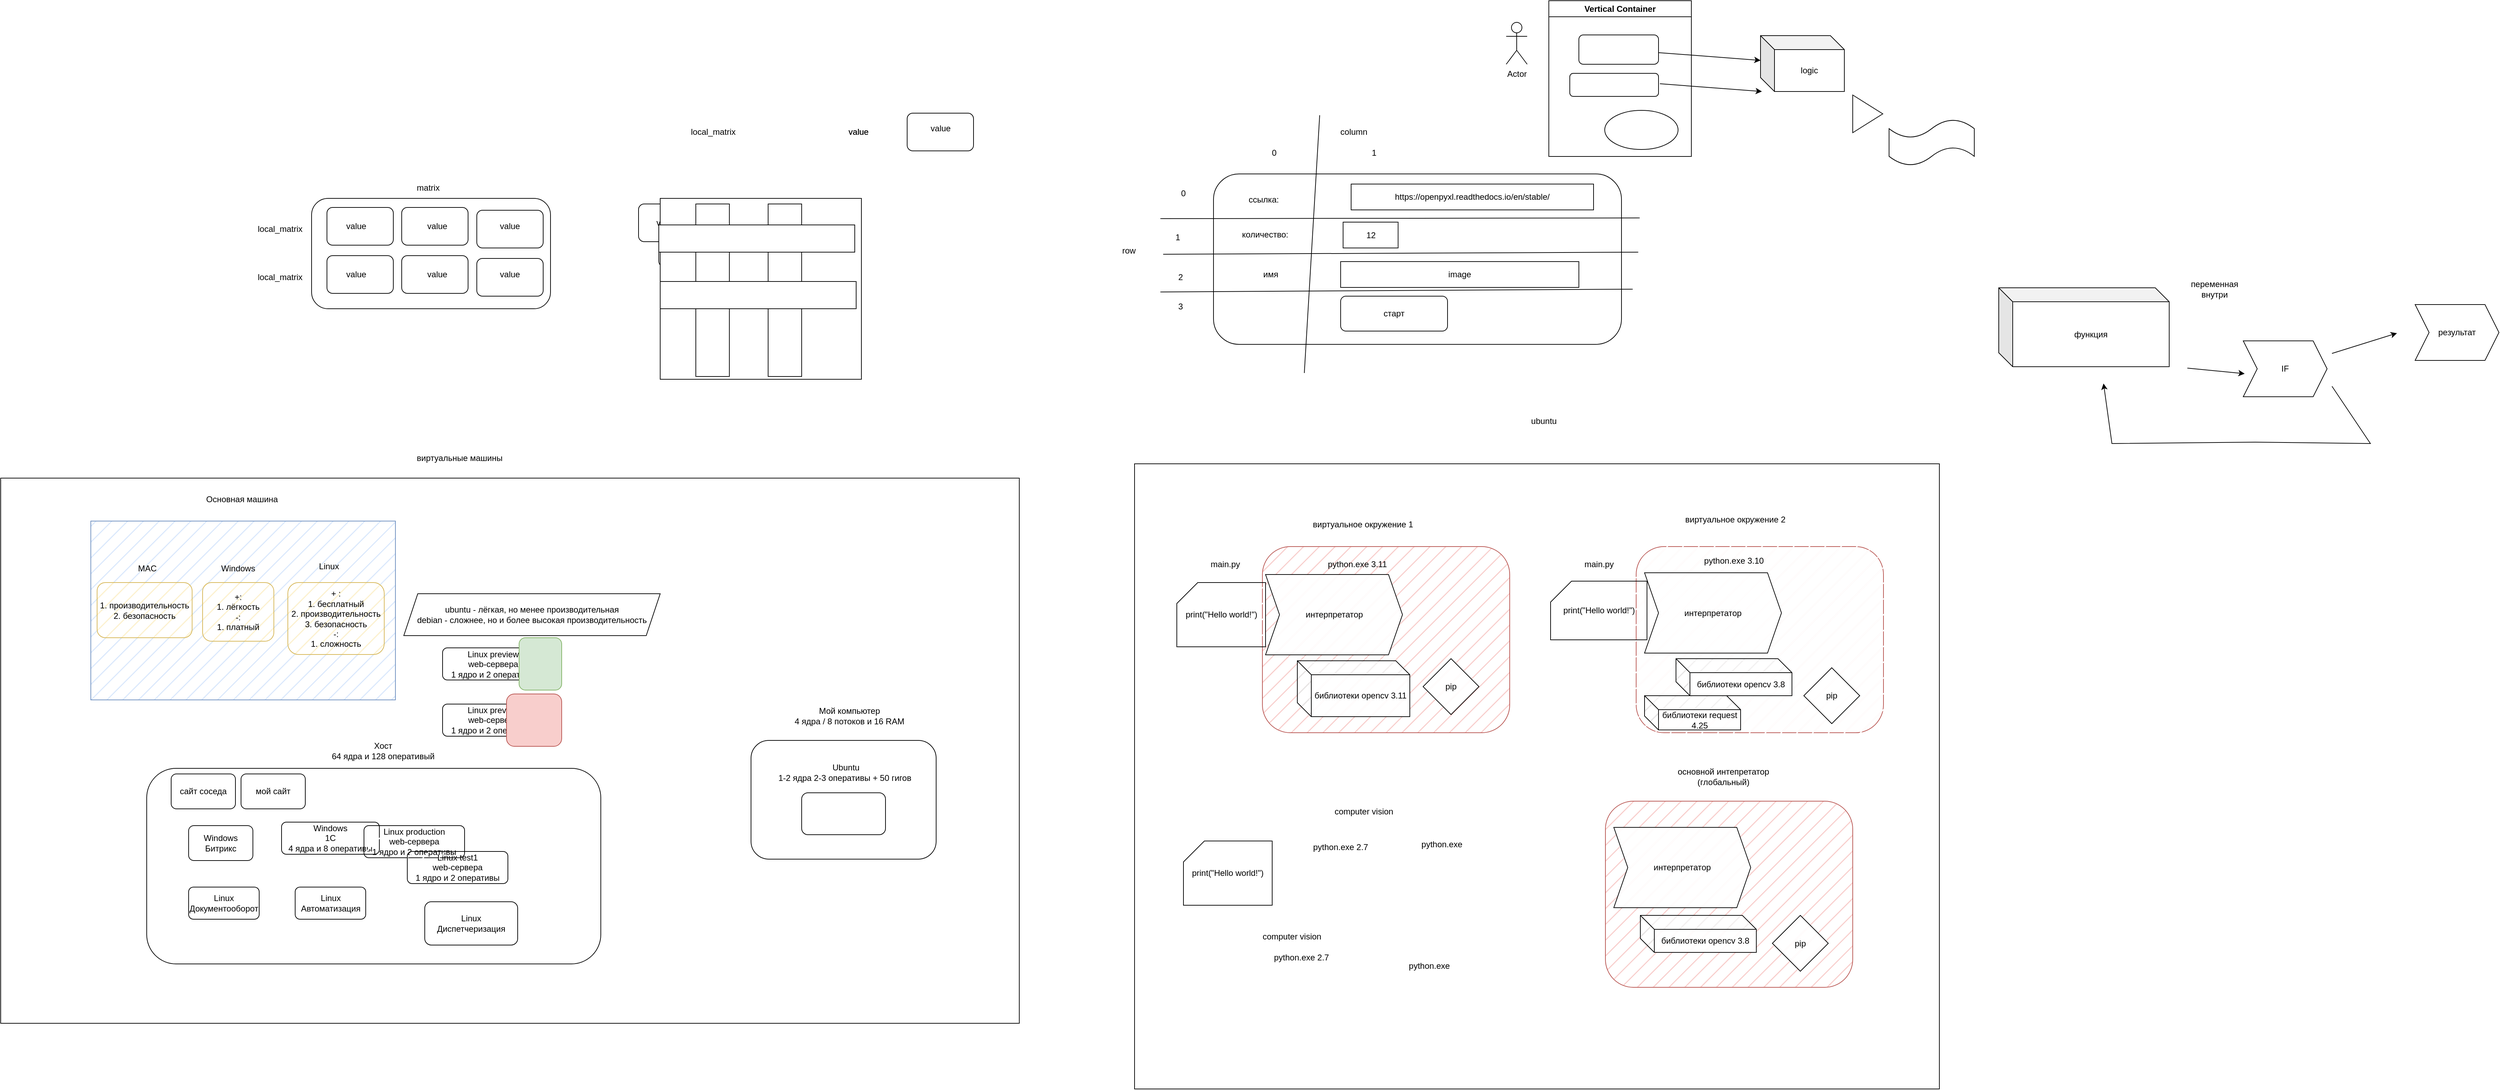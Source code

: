 <mxfile version="20.7.4" type="device"><diagram id="F6jjd1dl4wIOBbODhqPx" name="Страница 1"><mxGraphModel dx="1041" dy="1379" grid="0" gridSize="10" guides="1" tooltips="1" connect="1" arrows="1" fold="1" page="0" pageScale="1" pageWidth="827" pageHeight="1169" math="0" shadow="0"><root><mxCell id="0"/><mxCell id="1" parent="0"/><mxCell id="MJy_nSRNthgmKzoMhQgk-57" value="" style="rounded=1;whiteSpace=wrap;html=1;fillStyle=hatch;fillColor=#f8cecc;strokeColor=#b85450;" parent="1" vertex="1"><mxGeometry x="2362" y="231.5" width="354" height="266.5" as="geometry"/></mxCell><mxCell id="MJy_nSRNthgmKzoMhQgk-51" value="" style="rounded=0;whiteSpace=wrap;html=1;fillStyle=hatch;" parent="1" vertex="1"><mxGeometry x="1644" y="113" width="1152" height="895" as="geometry"/></mxCell><mxCell id="MJy_nSRNthgmKzoMhQgk-41" value="" style="rounded=1;whiteSpace=wrap;html=1;fillStyle=hatch;fillColor=#f8cecc;strokeColor=#b85450;" parent="1" vertex="1"><mxGeometry x="1827" y="231.5" width="354" height="266.5" as="geometry"/></mxCell><mxCell id="MJy_nSRNthgmKzoMhQgk-26" value="" style="rounded=0;whiteSpace=wrap;html=1;fillStyle=hatch;" parent="1" vertex="1"><mxGeometry x="21" y="133.5" width="1458" height="780.5" as="geometry"/></mxCell><mxCell id="MJy_nSRNthgmKzoMhQgk-1" value="" style="rounded=0;whiteSpace=wrap;html=1;fillColor=#dae8fc;strokeColor=#6c8ebf;fillStyle=hatch;" parent="1" vertex="1"><mxGeometry x="150" y="195" width="436" height="256" as="geometry"/></mxCell><mxCell id="MJy_nSRNthgmKzoMhQgk-2" value="Основная машина" style="text;html=1;strokeColor=none;fillColor=none;align=center;verticalAlign=middle;whiteSpace=wrap;rounded=0;fillStyle=hatch;" parent="1" vertex="1"><mxGeometry x="310" y="149" width="113" height="29" as="geometry"/></mxCell><mxCell id="MJy_nSRNthgmKzoMhQgk-3" value="1. производительность&lt;br&gt;2. безопасность" style="rounded=1;whiteSpace=wrap;html=1;fillStyle=hatch;fillColor=#fff2cc;strokeColor=#d6b656;" parent="1" vertex="1"><mxGeometry x="159" y="283" width="136" height="79" as="geometry"/></mxCell><mxCell id="MJy_nSRNthgmKzoMhQgk-4" value="+:&lt;br&gt;1. лёгкость&lt;br&gt;-:&lt;br&gt;1. платный" style="rounded=1;whiteSpace=wrap;html=1;fillStyle=hatch;fillColor=#fff2cc;strokeColor=#d6b656;" parent="1" vertex="1"><mxGeometry x="310" y="283" width="102" height="84" as="geometry"/></mxCell><mxCell id="MJy_nSRNthgmKzoMhQgk-5" value="+ :&lt;br&gt;1. бесплатный&lt;br&gt;2. производительность&lt;br&gt;3. безопасность&lt;br&gt;-:&lt;br&gt;1. сложность" style="rounded=1;whiteSpace=wrap;html=1;fillStyle=hatch;fillColor=#fff2cc;strokeColor=#d6b656;" parent="1" vertex="1"><mxGeometry x="432" y="283" width="138" height="103" as="geometry"/></mxCell><mxCell id="MJy_nSRNthgmKzoMhQgk-6" value="MAC" style="text;html=1;strokeColor=none;fillColor=none;align=center;verticalAlign=middle;whiteSpace=wrap;rounded=0;fillStyle=hatch;" parent="1" vertex="1"><mxGeometry x="201" y="248" width="60" height="30" as="geometry"/></mxCell><mxCell id="MJy_nSRNthgmKzoMhQgk-7" value="Windows" style="text;html=1;strokeColor=none;fillColor=none;align=center;verticalAlign=middle;whiteSpace=wrap;rounded=0;fillStyle=hatch;" parent="1" vertex="1"><mxGeometry x="331" y="248" width="60" height="30" as="geometry"/></mxCell><mxCell id="MJy_nSRNthgmKzoMhQgk-8" value="Linux" style="text;html=1;strokeColor=none;fillColor=none;align=center;verticalAlign=middle;whiteSpace=wrap;rounded=0;fillStyle=hatch;" parent="1" vertex="1"><mxGeometry x="461" y="245" width="60" height="30" as="geometry"/></mxCell><mxCell id="MJy_nSRNthgmKzoMhQgk-12" value="ubuntu - лёгкая, но менее производительная&lt;br&gt;debian - сложнее, но и более высокая производительность" style="shape=parallelogram;perimeter=parallelogramPerimeter;whiteSpace=wrap;html=1;fixedSize=1;fillStyle=hatch;" parent="1" vertex="1"><mxGeometry x="598" y="299" width="367" height="60" as="geometry"/></mxCell><mxCell id="MJy_nSRNthgmKzoMhQgk-13" value="" style="rounded=1;whiteSpace=wrap;html=1;fillStyle=hatch;" parent="1" vertex="1"><mxGeometry x="230" y="549" width="650" height="280" as="geometry"/></mxCell><mxCell id="MJy_nSRNthgmKzoMhQgk-14" value="Хост&lt;br&gt;64 ядра и 128 оперативый" style="text;html=1;strokeColor=none;fillColor=none;align=center;verticalAlign=middle;whiteSpace=wrap;rounded=0;fillStyle=hatch;" parent="1" vertex="1"><mxGeometry x="478" y="508.75" width="181" height="30" as="geometry"/></mxCell><mxCell id="MJy_nSRNthgmKzoMhQgk-15" value="Windows&lt;br&gt;Битрикс" style="rounded=1;whiteSpace=wrap;html=1;fillStyle=hatch;" parent="1" vertex="1"><mxGeometry x="290" y="631" width="92" height="50" as="geometry"/></mxCell><mxCell id="MJy_nSRNthgmKzoMhQgk-16" value="Windows&lt;br&gt;1C&lt;br&gt;4 ядра и 8 оперативы" style="rounded=1;whiteSpace=wrap;html=1;fillStyle=hatch;" parent="1" vertex="1"><mxGeometry x="423" y="626" width="140" height="46" as="geometry"/></mxCell><mxCell id="MJy_nSRNthgmKzoMhQgk-17" value="Linux&lt;br&gt;Документооборот" style="rounded=1;whiteSpace=wrap;html=1;fillStyle=hatch;" parent="1" vertex="1"><mxGeometry x="290" y="719" width="101" height="46" as="geometry"/></mxCell><mxCell id="MJy_nSRNthgmKzoMhQgk-18" value="Linux&lt;br&gt;Автоматизация" style="rounded=1;whiteSpace=wrap;html=1;fillStyle=hatch;" parent="1" vertex="1"><mxGeometry x="442.5" y="719" width="101" height="46" as="geometry"/></mxCell><mxCell id="MJy_nSRNthgmKzoMhQgk-19" value="Linux&lt;br&gt;Диспетчеризация" style="rounded=1;whiteSpace=wrap;html=1;fillStyle=hatch;" parent="1" vertex="1"><mxGeometry x="628" y="740" width="133" height="62" as="geometry"/></mxCell><mxCell id="MJy_nSRNthgmKzoMhQgk-20" value="Linux production&lt;br&gt;web-сервера&lt;br&gt;1 ядро и 2 оперативы" style="rounded=1;whiteSpace=wrap;html=1;fillStyle=hatch;" parent="1" vertex="1"><mxGeometry x="541" y="631" width="144" height="46" as="geometry"/></mxCell><mxCell id="MJy_nSRNthgmKzoMhQgk-22" value="" style="rounded=1;whiteSpace=wrap;html=1;fillStyle=hatch;" parent="1" vertex="1"><mxGeometry x="1095" y="509" width="265" height="170" as="geometry"/></mxCell><mxCell id="MJy_nSRNthgmKzoMhQgk-23" value="Мой компьютер&lt;br&gt;4 ядра / 8 потоков и 16 RAM" style="text;html=1;strokeColor=none;fillColor=none;align=center;verticalAlign=middle;whiteSpace=wrap;rounded=0;fillStyle=hatch;" parent="1" vertex="1"><mxGeometry x="1154" y="459" width="164" height="29" as="geometry"/></mxCell><mxCell id="MJy_nSRNthgmKzoMhQgk-24" value="" style="rounded=1;whiteSpace=wrap;html=1;fillStyle=hatch;" parent="1" vertex="1"><mxGeometry x="1167.5" y="584" width="120" height="60" as="geometry"/></mxCell><mxCell id="MJy_nSRNthgmKzoMhQgk-25" value="Ubuntu&lt;br&gt;1-2 ядра 2-3 оперативы + 50 гигов&amp;nbsp;" style="text;html=1;strokeColor=none;fillColor=none;align=center;verticalAlign=middle;whiteSpace=wrap;rounded=0;fillStyle=hatch;" parent="1" vertex="1"><mxGeometry x="1131" y="538.75" width="199.5" height="33" as="geometry"/></mxCell><mxCell id="MJy_nSRNthgmKzoMhQgk-27" value="виртуальные машины" style="text;html=1;strokeColor=none;fillColor=none;align=center;verticalAlign=middle;whiteSpace=wrap;rounded=0;fillStyle=hatch;" parent="1" vertex="1"><mxGeometry x="595" y="90" width="166" height="30" as="geometry"/></mxCell><mxCell id="MJy_nSRNthgmKzoMhQgk-28" value="виртуальное окружение 1" style="text;html=1;strokeColor=none;fillColor=none;align=center;verticalAlign=middle;whiteSpace=wrap;rounded=0;fillStyle=hatch;" parent="1" vertex="1"><mxGeometry x="1888" y="185" width="166" height="30" as="geometry"/></mxCell><mxCell id="MJy_nSRNthgmKzoMhQgk-29" value="print(&quot;Hello world!&quot;)" style="shape=card;whiteSpace=wrap;html=1;fillStyle=hatch;" parent="1" vertex="1"><mxGeometry x="1704.5" y="283" width="127" height="92" as="geometry"/></mxCell><mxCell id="MJy_nSRNthgmKzoMhQgk-30" value="main.py" style="text;html=1;strokeColor=none;fillColor=none;align=center;verticalAlign=middle;whiteSpace=wrap;rounded=0;fillStyle=hatch;" parent="1" vertex="1"><mxGeometry x="1743.5" y="242" width="60" height="30" as="geometry"/></mxCell><mxCell id="MJy_nSRNthgmKzoMhQgk-31" value="интерпретатор" style="shape=step;perimeter=stepPerimeter;whiteSpace=wrap;html=1;fixedSize=1;fillStyle=hatch;" parent="1" vertex="1"><mxGeometry x="1831.5" y="271.5" width="196" height="115" as="geometry"/></mxCell><mxCell id="MJy_nSRNthgmKzoMhQgk-32" value="python.exe 3.11" style="text;html=1;strokeColor=none;fillColor=none;align=center;verticalAlign=middle;whiteSpace=wrap;rounded=0;fillStyle=hatch;" parent="1" vertex="1"><mxGeometry x="1912" y="242" width="102" height="30" as="geometry"/></mxCell><mxCell id="MJy_nSRNthgmKzoMhQgk-34" value="print(&quot;Hello world!&quot;)" style="shape=card;whiteSpace=wrap;html=1;fillStyle=hatch;" parent="1" vertex="1"><mxGeometry x="1714" y="653" width="127" height="92" as="geometry"/></mxCell><mxCell id="MJy_nSRNthgmKzoMhQgk-35" value="computer vision&amp;nbsp;" style="text;html=1;strokeColor=none;fillColor=none;align=center;verticalAlign=middle;whiteSpace=wrap;rounded=0;fillStyle=hatch;" parent="1" vertex="1"><mxGeometry x="1902" y="596" width="144" height="30" as="geometry"/></mxCell><mxCell id="MJy_nSRNthgmKzoMhQgk-36" value="python.exe" style="text;html=1;strokeColor=none;fillColor=none;align=center;verticalAlign=middle;whiteSpace=wrap;rounded=0;fillStyle=hatch;" parent="1" vertex="1"><mxGeometry x="2054" y="643" width="60" height="30" as="geometry"/></mxCell><mxCell id="MJy_nSRNthgmKzoMhQgk-37" value="python.exe 2.7" style="text;html=1;strokeColor=none;fillColor=none;align=center;verticalAlign=middle;whiteSpace=wrap;rounded=0;fillStyle=hatch;" parent="1" vertex="1"><mxGeometry x="1888" y="647" width="102" height="30" as="geometry"/></mxCell><mxCell id="MJy_nSRNthgmKzoMhQgk-38" value="computer vision&amp;nbsp;" style="text;html=1;strokeColor=none;fillColor=none;align=center;verticalAlign=middle;whiteSpace=wrap;rounded=0;fillStyle=hatch;" parent="1" vertex="1"><mxGeometry x="1798.5" y="775" width="144" height="30" as="geometry"/></mxCell><mxCell id="MJy_nSRNthgmKzoMhQgk-39" value="python.exe" style="text;html=1;strokeColor=none;fillColor=none;align=center;verticalAlign=middle;whiteSpace=wrap;rounded=0;fillStyle=hatch;" parent="1" vertex="1"><mxGeometry x="2035.5" y="817" width="60" height="30" as="geometry"/></mxCell><mxCell id="MJy_nSRNthgmKzoMhQgk-40" value="python.exe 2.7" style="text;html=1;strokeColor=none;fillColor=none;align=center;verticalAlign=middle;whiteSpace=wrap;rounded=0;fillStyle=hatch;" parent="1" vertex="1"><mxGeometry x="1831.5" y="805" width="102" height="30" as="geometry"/></mxCell><mxCell id="MJy_nSRNthgmKzoMhQgk-42" value="библиотеки opencv 3.11" style="shape=cube;whiteSpace=wrap;html=1;boundedLbl=1;backgroundOutline=1;darkOpacity=0.05;darkOpacity2=0.1;fillStyle=hatch;" parent="1" vertex="1"><mxGeometry x="1877" y="395" width="161" height="80" as="geometry"/></mxCell><mxCell id="MJy_nSRNthgmKzoMhQgk-44" value="print(&quot;Hello world!&quot;)" style="shape=card;whiteSpace=wrap;html=1;fillStyle=hatch;" parent="1" vertex="1"><mxGeometry x="2239.5" y="281" width="138" height="84" as="geometry"/></mxCell><mxCell id="MJy_nSRNthgmKzoMhQgk-45" value="main.py" style="text;html=1;strokeColor=none;fillColor=none;align=center;verticalAlign=middle;whiteSpace=wrap;rounded=0;fillStyle=hatch;" parent="1" vertex="1"><mxGeometry x="2278.5" y="242" width="60" height="30" as="geometry"/></mxCell><mxCell id="MJy_nSRNthgmKzoMhQgk-46" value="интерпретатор" style="shape=step;perimeter=stepPerimeter;whiteSpace=wrap;html=1;fixedSize=1;fillStyle=hatch;" parent="1" vertex="1"><mxGeometry x="2374" y="269" width="196" height="115" as="geometry"/></mxCell><mxCell id="MJy_nSRNthgmKzoMhQgk-47" value="python.exe 3.10" style="text;html=1;strokeColor=none;fillColor=none;align=center;verticalAlign=middle;whiteSpace=wrap;rounded=0;fillStyle=hatch;" parent="1" vertex="1"><mxGeometry x="2451" y="237" width="102" height="30" as="geometry"/></mxCell><mxCell id="MJy_nSRNthgmKzoMhQgk-49" value="библиотеки opencv 3.8" style="shape=cube;whiteSpace=wrap;html=1;boundedLbl=1;backgroundOutline=1;darkOpacity=0.05;darkOpacity2=0.1;fillStyle=hatch;" parent="1" vertex="1"><mxGeometry x="2419" y="392" width="166" height="53" as="geometry"/></mxCell><mxCell id="MJy_nSRNthgmKzoMhQgk-50" value="виртуальное окружение 2" style="text;html=1;strokeColor=none;fillColor=none;align=center;verticalAlign=middle;whiteSpace=wrap;rounded=0;fillStyle=hatch;" parent="1" vertex="1"><mxGeometry x="2421" y="178" width="166" height="30" as="geometry"/></mxCell><mxCell id="MJy_nSRNthgmKzoMhQgk-52" value="ubuntu" style="text;html=1;strokeColor=none;fillColor=none;align=center;verticalAlign=middle;whiteSpace=wrap;rounded=0;fillStyle=hatch;" parent="1" vertex="1"><mxGeometry x="2200" y="37" width="60" height="30" as="geometry"/></mxCell><mxCell id="MJy_nSRNthgmKzoMhQgk-54" value="библиотеки request 4.25" style="shape=cube;whiteSpace=wrap;html=1;boundedLbl=1;backgroundOutline=1;darkOpacity=0.05;darkOpacity2=0.1;fillStyle=hatch;" parent="1" vertex="1"><mxGeometry x="2374" y="445" width="137.5" height="49" as="geometry"/></mxCell><mxCell id="MJy_nSRNthgmKzoMhQgk-55" value="pip" style="rhombus;whiteSpace=wrap;html=1;fillStyle=hatch;" parent="1" vertex="1"><mxGeometry x="2057" y="392" width="80" height="80" as="geometry"/></mxCell><mxCell id="MJy_nSRNthgmKzoMhQgk-56" value="pip" style="rhombus;whiteSpace=wrap;html=1;fillStyle=hatch;" parent="1" vertex="1"><mxGeometry x="2602" y="405" width="80" height="80" as="geometry"/></mxCell><mxCell id="MJy_nSRNthgmKzoMhQgk-61" value="" style="rounded=1;whiteSpace=wrap;html=1;fillStyle=hatch;fillColor=#f8cecc;strokeColor=#b85450;" parent="1" vertex="1"><mxGeometry x="2318" y="596" width="354" height="266.5" as="geometry"/></mxCell><mxCell id="MJy_nSRNthgmKzoMhQgk-62" value="интерпретатор" style="shape=step;perimeter=stepPerimeter;whiteSpace=wrap;html=1;fixedSize=1;fillStyle=hatch;" parent="1" vertex="1"><mxGeometry x="2330" y="633.5" width="196" height="115" as="geometry"/></mxCell><mxCell id="MJy_nSRNthgmKzoMhQgk-63" value="библиотеки opencv 3.8" style="shape=cube;whiteSpace=wrap;html=1;boundedLbl=1;backgroundOutline=1;darkOpacity=0.05;darkOpacity2=0.1;fillStyle=hatch;" parent="1" vertex="1"><mxGeometry x="2368" y="759.5" width="166" height="53" as="geometry"/></mxCell><mxCell id="MJy_nSRNthgmKzoMhQgk-64" value="pip" style="rhombus;whiteSpace=wrap;html=1;fillStyle=hatch;" parent="1" vertex="1"><mxGeometry x="2557" y="759.5" width="80" height="80" as="geometry"/></mxCell><mxCell id="MJy_nSRNthgmKzoMhQgk-65" value="основной интепретатор (глобальный)" style="text;html=1;strokeColor=none;fillColor=none;align=center;verticalAlign=middle;whiteSpace=wrap;rounded=0;fillStyle=hatch;" parent="1" vertex="1"><mxGeometry x="2404" y="545.5" width="166" height="30" as="geometry"/></mxCell><mxCell id="9xcx11iwP9W-VTrpHSkB-1" value="" style="rounded=1;whiteSpace=wrap;html=1;" parent="1" vertex="1"><mxGeometry x="466" y="-267" width="342" height="158" as="geometry"/></mxCell><mxCell id="9xcx11iwP9W-VTrpHSkB-2" value="" style="rounded=1;whiteSpace=wrap;html=1;" parent="1" vertex="1"><mxGeometry x="934" y="-259" width="95" height="54" as="geometry"/></mxCell><mxCell id="9xcx11iwP9W-VTrpHSkB-3" value="" style="rounded=1;whiteSpace=wrap;html=1;" parent="1" vertex="1"><mxGeometry x="963" y="-223" width="95" height="54" as="geometry"/></mxCell><mxCell id="9xcx11iwP9W-VTrpHSkB-4" value="" style="rounded=1;whiteSpace=wrap;html=1;" parent="1" vertex="1"><mxGeometry x="1318.5" y="-389" width="95" height="54" as="geometry"/></mxCell><mxCell id="9xcx11iwP9W-VTrpHSkB-5" value="" style="rounded=1;whiteSpace=wrap;html=1;" parent="1" vertex="1"><mxGeometry x="488" y="-185" width="95" height="54" as="geometry"/></mxCell><mxCell id="9xcx11iwP9W-VTrpHSkB-6" value="" style="rounded=1;whiteSpace=wrap;html=1;" parent="1" vertex="1"><mxGeometry x="595" y="-185" width="95" height="54" as="geometry"/></mxCell><mxCell id="9xcx11iwP9W-VTrpHSkB-7" value="" style="rounded=1;whiteSpace=wrap;html=1;" parent="1" vertex="1"><mxGeometry x="702.5" y="-181" width="95" height="54" as="geometry"/></mxCell><mxCell id="9xcx11iwP9W-VTrpHSkB-8" value="matrix" style="text;html=1;strokeColor=none;fillColor=none;align=center;verticalAlign=middle;whiteSpace=wrap;rounded=0;" parent="1" vertex="1"><mxGeometry x="603" y="-297" width="60" height="30" as="geometry"/></mxCell><mxCell id="9xcx11iwP9W-VTrpHSkB-9" value="local_matrix" style="text;html=1;strokeColor=none;fillColor=none;align=center;verticalAlign=middle;whiteSpace=wrap;rounded=0;" parent="1" vertex="1"><mxGeometry x="1011" y="-377" width="60" height="30" as="geometry"/></mxCell><mxCell id="9xcx11iwP9W-VTrpHSkB-10" value="value" style="text;html=1;strokeColor=none;fillColor=none;align=center;verticalAlign=middle;whiteSpace=wrap;rounded=0;" parent="1" vertex="1"><mxGeometry x="944" y="-247" width="60" height="30" as="geometry"/></mxCell><mxCell id="9xcx11iwP9W-VTrpHSkB-11" value="value" style="text;html=1;strokeColor=none;fillColor=none;align=center;verticalAlign=middle;whiteSpace=wrap;rounded=0;" parent="1" vertex="1"><mxGeometry x="1219" y="-377" width="60" height="30" as="geometry"/></mxCell><mxCell id="9xcx11iwP9W-VTrpHSkB-12" value="value" style="text;html=1;strokeColor=none;fillColor=none;align=center;verticalAlign=middle;whiteSpace=wrap;rounded=0;" parent="1" vertex="1"><mxGeometry x="1346.5" y="-381" width="39" height="28" as="geometry"/></mxCell><mxCell id="9xcx11iwP9W-VTrpHSkB-13" value="value" style="text;html=1;strokeColor=none;fillColor=none;align=center;verticalAlign=middle;whiteSpace=wrap;rounded=0;" parent="1" vertex="1"><mxGeometry x="500" y="-173" width="60" height="30" as="geometry"/></mxCell><mxCell id="9xcx11iwP9W-VTrpHSkB-14" value="value" style="text;html=1;strokeColor=none;fillColor=none;align=center;verticalAlign=middle;whiteSpace=wrap;rounded=0;" parent="1" vertex="1"><mxGeometry x="616" y="-173" width="60" height="30" as="geometry"/></mxCell><mxCell id="9xcx11iwP9W-VTrpHSkB-15" value="value" style="text;html=1;strokeColor=none;fillColor=none;align=center;verticalAlign=middle;whiteSpace=wrap;rounded=0;" parent="1" vertex="1"><mxGeometry x="720" y="-173" width="60" height="30" as="geometry"/></mxCell><mxCell id="9xcx11iwP9W-VTrpHSkB-16" value="local_matrix" style="text;html=1;strokeColor=none;fillColor=none;align=center;verticalAlign=middle;whiteSpace=wrap;rounded=0;" parent="1" vertex="1"><mxGeometry x="391" y="-169" width="60" height="30" as="geometry"/></mxCell><mxCell id="9xcx11iwP9W-VTrpHSkB-17" value="" style="rounded=0;whiteSpace=wrap;html=1;" parent="1" vertex="1"><mxGeometry x="965" y="-267" width="288" height="259" as="geometry"/></mxCell><mxCell id="9xcx11iwP9W-VTrpHSkB-18" value="" style="rounded=0;whiteSpace=wrap;html=1;" parent="1" vertex="1"><mxGeometry x="1016" y="-259" width="48" height="247" as="geometry"/></mxCell><mxCell id="9xcx11iwP9W-VTrpHSkB-19" value="" style="rounded=0;whiteSpace=wrap;html=1;" parent="1" vertex="1"><mxGeometry x="1119.5" y="-259" width="48" height="247" as="geometry"/></mxCell><mxCell id="9xcx11iwP9W-VTrpHSkB-20" value="" style="rounded=0;whiteSpace=wrap;html=1;" parent="1" vertex="1"><mxGeometry x="963" y="-229" width="280.5" height="39" as="geometry"/></mxCell><mxCell id="9xcx11iwP9W-VTrpHSkB-21" value="" style="rounded=0;whiteSpace=wrap;html=1;" parent="1" vertex="1"><mxGeometry x="965" y="-148" width="280.5" height="39" as="geometry"/></mxCell><mxCell id="9xcx11iwP9W-VTrpHSkB-29" value="value" style="text;html=1;strokeColor=none;fillColor=none;align=center;verticalAlign=middle;whiteSpace=wrap;rounded=0;" parent="1" vertex="1"><mxGeometry x="1219" y="-377" width="60" height="30" as="geometry"/></mxCell><mxCell id="9xcx11iwP9W-VTrpHSkB-30" value="" style="rounded=1;whiteSpace=wrap;html=1;" parent="1" vertex="1"><mxGeometry x="488" y="-254" width="95" height="54" as="geometry"/></mxCell><mxCell id="9xcx11iwP9W-VTrpHSkB-31" value="" style="rounded=1;whiteSpace=wrap;html=1;" parent="1" vertex="1"><mxGeometry x="595" y="-254" width="95" height="54" as="geometry"/></mxCell><mxCell id="9xcx11iwP9W-VTrpHSkB-32" value="" style="rounded=1;whiteSpace=wrap;html=1;" parent="1" vertex="1"><mxGeometry x="702.5" y="-250" width="95" height="54" as="geometry"/></mxCell><mxCell id="9xcx11iwP9W-VTrpHSkB-33" value="value" style="text;html=1;strokeColor=none;fillColor=none;align=center;verticalAlign=middle;whiteSpace=wrap;rounded=0;" parent="1" vertex="1"><mxGeometry x="500" y="-242" width="60" height="30" as="geometry"/></mxCell><mxCell id="9xcx11iwP9W-VTrpHSkB-34" value="value" style="text;html=1;strokeColor=none;fillColor=none;align=center;verticalAlign=middle;whiteSpace=wrap;rounded=0;" parent="1" vertex="1"><mxGeometry x="616" y="-242" width="60" height="30" as="geometry"/></mxCell><mxCell id="9xcx11iwP9W-VTrpHSkB-35" value="value" style="text;html=1;strokeColor=none;fillColor=none;align=center;verticalAlign=middle;whiteSpace=wrap;rounded=0;" parent="1" vertex="1"><mxGeometry x="720" y="-242" width="60" height="30" as="geometry"/></mxCell><mxCell id="9xcx11iwP9W-VTrpHSkB-36" value="local_matrix" style="text;html=1;strokeColor=none;fillColor=none;align=center;verticalAlign=middle;whiteSpace=wrap;rounded=0;" parent="1" vertex="1"><mxGeometry x="391" y="-238" width="60" height="30" as="geometry"/></mxCell><mxCell id="9xcx11iwP9W-VTrpHSkB-37" value="сайт соседа" style="rounded=1;whiteSpace=wrap;html=1;fillStyle=hatch;" parent="1" vertex="1"><mxGeometry x="265" y="557" width="92" height="50" as="geometry"/></mxCell><mxCell id="9xcx11iwP9W-VTrpHSkB-38" value="мой сайт" style="rounded=1;whiteSpace=wrap;html=1;fillStyle=hatch;" parent="1" vertex="1"><mxGeometry x="365" y="557" width="92" height="50" as="geometry"/></mxCell><mxCell id="9xcx11iwP9W-VTrpHSkB-39" value="" style="rounded=1;whiteSpace=wrap;html=1;" parent="1" vertex="1"><mxGeometry x="1757" y="-302" width="584" height="244" as="geometry"/></mxCell><mxCell id="9xcx11iwP9W-VTrpHSkB-40" value="https://openpyxl.readthedocs.io/en/stable/" style="rounded=0;whiteSpace=wrap;html=1;" parent="1" vertex="1"><mxGeometry x="1954" y="-287.5" width="347" height="37" as="geometry"/></mxCell><mxCell id="9xcx11iwP9W-VTrpHSkB-41" value="ссылка:" style="text;html=1;strokeColor=none;fillColor=none;align=center;verticalAlign=middle;whiteSpace=wrap;rounded=0;" parent="1" vertex="1"><mxGeometry x="1798.5" y="-280.5" width="60" height="30" as="geometry"/></mxCell><mxCell id="9xcx11iwP9W-VTrpHSkB-42" value="12" style="rounded=0;whiteSpace=wrap;html=1;" parent="1" vertex="1"><mxGeometry x="1942.5" y="-233" width="78.75" height="37" as="geometry"/></mxCell><mxCell id="9xcx11iwP9W-VTrpHSkB-43" value="количество:" style="text;html=1;strokeColor=none;fillColor=none;align=center;verticalAlign=middle;whiteSpace=wrap;rounded=0;" parent="1" vertex="1"><mxGeometry x="1796" y="-230" width="70.25" height="30" as="geometry"/></mxCell><mxCell id="9xcx11iwP9W-VTrpHSkB-44" value="image" style="rounded=0;whiteSpace=wrap;html=1;" parent="1" vertex="1"><mxGeometry x="1939" y="-176.5" width="341" height="37" as="geometry"/></mxCell><mxCell id="9xcx11iwP9W-VTrpHSkB-45" value="имя" style="text;html=1;strokeColor=none;fillColor=none;align=center;verticalAlign=middle;whiteSpace=wrap;rounded=0;" parent="1" vertex="1"><mxGeometry x="1803.5" y="-173.5" width="70.25" height="30" as="geometry"/></mxCell><mxCell id="9xcx11iwP9W-VTrpHSkB-46" value="старт" style="rounded=1;whiteSpace=wrap;html=1;" parent="1" vertex="1"><mxGeometry x="1939" y="-127" width="153" height="50" as="geometry"/></mxCell><mxCell id="9xcx11iwP9W-VTrpHSkB-47" value="" style="endArrow=none;html=1;rounded=0;" parent="1" edge="1"><mxGeometry width="50" height="50" relative="1" as="geometry"><mxPoint x="1887" y="-17" as="sourcePoint"/><mxPoint x="1909" y="-386" as="targetPoint"/></mxGeometry></mxCell><mxCell id="9xcx11iwP9W-VTrpHSkB-48" value="" style="endArrow=none;html=1;rounded=0;" parent="1" edge="1"><mxGeometry width="50" height="50" relative="1" as="geometry"><mxPoint x="1681" y="-238" as="sourcePoint"/><mxPoint x="2367" y="-239" as="targetPoint"/></mxGeometry></mxCell><mxCell id="9xcx11iwP9W-VTrpHSkB-49" value="" style="endArrow=none;html=1;rounded=0;" parent="1" edge="1"><mxGeometry width="50" height="50" relative="1" as="geometry"><mxPoint x="1685" y="-187" as="sourcePoint"/><mxPoint x="2365" y="-190" as="targetPoint"/></mxGeometry></mxCell><mxCell id="9xcx11iwP9W-VTrpHSkB-50" value="0" style="text;html=1;strokeColor=none;fillColor=none;align=center;verticalAlign=middle;whiteSpace=wrap;rounded=0;" parent="1" vertex="1"><mxGeometry x="1814" y="-347" width="60" height="30" as="geometry"/></mxCell><mxCell id="9xcx11iwP9W-VTrpHSkB-51" value="0" style="text;html=1;strokeColor=none;fillColor=none;align=center;verticalAlign=middle;whiteSpace=wrap;rounded=0;" parent="1" vertex="1"><mxGeometry x="1683.5" y="-289" width="60" height="30" as="geometry"/></mxCell><mxCell id="9xcx11iwP9W-VTrpHSkB-52" value="1" style="text;html=1;strokeColor=none;fillColor=none;align=center;verticalAlign=middle;whiteSpace=wrap;rounded=0;" parent="1" vertex="1"><mxGeometry x="1676" y="-226" width="60" height="30" as="geometry"/></mxCell><mxCell id="9xcx11iwP9W-VTrpHSkB-53" value="1" style="text;html=1;strokeColor=none;fillColor=none;align=center;verticalAlign=middle;whiteSpace=wrap;rounded=0;" parent="1" vertex="1"><mxGeometry x="1957" y="-347" width="60" height="30" as="geometry"/></mxCell><mxCell id="9xcx11iwP9W-VTrpHSkB-54" value="2" style="text;html=1;strokeColor=none;fillColor=none;align=center;verticalAlign=middle;whiteSpace=wrap;rounded=0;" parent="1" vertex="1"><mxGeometry x="1680" y="-169" width="60" height="30" as="geometry"/></mxCell><mxCell id="9xcx11iwP9W-VTrpHSkB-55" value="" style="endArrow=none;html=1;rounded=0;" parent="1" edge="1"><mxGeometry width="50" height="50" relative="1" as="geometry"><mxPoint x="1681" y="-133" as="sourcePoint"/><mxPoint x="2357" y="-137" as="targetPoint"/></mxGeometry></mxCell><mxCell id="9xcx11iwP9W-VTrpHSkB-56" value="3" style="text;html=1;strokeColor=none;fillColor=none;align=center;verticalAlign=middle;whiteSpace=wrap;rounded=0;" parent="1" vertex="1"><mxGeometry x="1680" y="-127" width="60" height="30" as="geometry"/></mxCell><mxCell id="9xcx11iwP9W-VTrpHSkB-57" value="column" style="text;html=1;strokeColor=none;fillColor=none;align=center;verticalAlign=middle;whiteSpace=wrap;rounded=0;" parent="1" vertex="1"><mxGeometry x="1739.5" y="-377" width="436" height="30" as="geometry"/></mxCell><mxCell id="9xcx11iwP9W-VTrpHSkB-58" value="row" style="text;html=1;strokeColor=none;fillColor=none;align=center;verticalAlign=middle;whiteSpace=wrap;rounded=0;" parent="1" vertex="1"><mxGeometry x="1606" y="-315" width="60" height="246" as="geometry"/></mxCell><mxCell id="9xcx11iwP9W-VTrpHSkB-59" value="Actor" style="shape=umlActor;verticalLabelPosition=bottom;verticalAlign=top;html=1;outlineConnect=0;" parent="1" vertex="1"><mxGeometry x="2176" y="-519" width="30" height="60" as="geometry"/></mxCell><mxCell id="9xcx11iwP9W-VTrpHSkB-60" value="logic" style="shape=cube;whiteSpace=wrap;html=1;boundedLbl=1;backgroundOutline=1;darkOpacity=0.05;darkOpacity2=0.1;" parent="1" vertex="1"><mxGeometry x="2540" y="-500" width="120" height="80" as="geometry"/></mxCell><mxCell id="9xcx11iwP9W-VTrpHSkB-61" value="Vertical Container" style="swimlane;whiteSpace=wrap;html=1;" parent="1" vertex="1"><mxGeometry x="2237" y="-550" width="204" height="223" as="geometry"/></mxCell><mxCell id="9xcx11iwP9W-VTrpHSkB-62" value="" style="rounded=1;whiteSpace=wrap;html=1;" parent="9xcx11iwP9W-VTrpHSkB-61" vertex="1"><mxGeometry x="43" y="49" width="114" height="42" as="geometry"/></mxCell><mxCell id="9xcx11iwP9W-VTrpHSkB-63" value="" style="rounded=1;whiteSpace=wrap;html=1;" parent="9xcx11iwP9W-VTrpHSkB-61" vertex="1"><mxGeometry x="30" y="104" width="127" height="33" as="geometry"/></mxCell><mxCell id="9xcx11iwP9W-VTrpHSkB-64" value="" style="ellipse;whiteSpace=wrap;html=1;" parent="9xcx11iwP9W-VTrpHSkB-61" vertex="1"><mxGeometry x="80" y="157" width="105" height="56" as="geometry"/></mxCell><mxCell id="9xcx11iwP9W-VTrpHSkB-65" value="" style="endArrow=classic;html=1;rounded=0;" parent="1" source="9xcx11iwP9W-VTrpHSkB-62" target="9xcx11iwP9W-VTrpHSkB-60" edge="1"><mxGeometry width="50" height="50" relative="1" as="geometry"><mxPoint x="2444" y="-440" as="sourcePoint"/><mxPoint x="2494" y="-490" as="targetPoint"/></mxGeometry></mxCell><mxCell id="9xcx11iwP9W-VTrpHSkB-66" value="" style="endArrow=classic;html=1;rounded=0;" parent="1" edge="1"><mxGeometry width="50" height="50" relative="1" as="geometry"><mxPoint x="2396" y="-431.105" as="sourcePoint"/><mxPoint x="2542" y="-420.003" as="targetPoint"/></mxGeometry></mxCell><mxCell id="9xcx11iwP9W-VTrpHSkB-67" value="" style="triangle;whiteSpace=wrap;html=1;" parent="1" vertex="1"><mxGeometry x="2672" y="-415" width="43" height="54" as="geometry"/></mxCell><mxCell id="9xcx11iwP9W-VTrpHSkB-68" value="" style="shape=tape;whiteSpace=wrap;html=1;" parent="1" vertex="1"><mxGeometry x="2724" y="-380" width="122" height="66" as="geometry"/></mxCell><mxCell id="TTNh5jTpMdIRvAtAHsL_-1" value="функция" style="shape=cube;whiteSpace=wrap;html=1;boundedLbl=1;backgroundOutline=1;darkOpacity=0.05;darkOpacity2=0.1;" parent="1" vertex="1"><mxGeometry x="2881" y="-139" width="244" height="113" as="geometry"/></mxCell><mxCell id="TTNh5jTpMdIRvAtAHsL_-2" value="результат" style="shape=step;perimeter=stepPerimeter;whiteSpace=wrap;html=1;fixedSize=1;" parent="1" vertex="1"><mxGeometry x="3477" y="-115" width="120" height="80" as="geometry"/></mxCell><mxCell id="TTNh5jTpMdIRvAtAHsL_-3" value="" style="endArrow=classic;html=1;rounded=0;" parent="1" edge="1"><mxGeometry width="50" height="50" relative="1" as="geometry"><mxPoint x="3151" y="-24" as="sourcePoint"/><mxPoint x="3233" y="-16" as="targetPoint"/></mxGeometry></mxCell><mxCell id="TTNh5jTpMdIRvAtAHsL_-4" value="IF" style="shape=step;perimeter=stepPerimeter;whiteSpace=wrap;html=1;fixedSize=1;" parent="1" vertex="1"><mxGeometry x="3231" y="-63" width="120" height="80" as="geometry"/></mxCell><mxCell id="TTNh5jTpMdIRvAtAHsL_-5" value="" style="endArrow=classic;html=1;rounded=0;" parent="1" edge="1"><mxGeometry width="50" height="50" relative="1" as="geometry"><mxPoint x="3358" y="-45" as="sourcePoint"/><mxPoint x="3451" y="-74" as="targetPoint"/></mxGeometry></mxCell><mxCell id="TTNh5jTpMdIRvAtAHsL_-6" value="" style="endArrow=classic;html=1;rounded=0;" parent="1" edge="1"><mxGeometry width="50" height="50" relative="1" as="geometry"><mxPoint x="3358" y="2" as="sourcePoint"/><mxPoint x="3031" y="-2" as="targetPoint"/><Array as="points"><mxPoint x="3413" y="84"/><mxPoint x="3248" y="82"/><mxPoint x="3043" y="84"/></Array></mxGeometry></mxCell><mxCell id="TTNh5jTpMdIRvAtAHsL_-7" value="переменная внутри" style="text;html=1;strokeColor=none;fillColor=none;align=center;verticalAlign=middle;whiteSpace=wrap;rounded=0;" parent="1" vertex="1"><mxGeometry x="3160" y="-152.5" width="60" height="30" as="geometry"/></mxCell><mxCell id="trnEXss9wWAzyRoX9xp1-1" value="Linux preview&lt;br&gt;web-сервера&lt;br&gt;1 ядро и 2 оперативы" style="rounded=1;whiteSpace=wrap;html=1;fillStyle=hatch;" vertex="1" parent="1"><mxGeometry x="653.5" y="457" width="144" height="46" as="geometry"/></mxCell><mxCell id="trnEXss9wWAzyRoX9xp1-2" value="Linux test1&lt;br&gt;web-сервера&lt;br&gt;1 ядро и 2 оперативы" style="rounded=1;whiteSpace=wrap;html=1;fillStyle=hatch;" vertex="1" parent="1"><mxGeometry x="603" y="668" width="144" height="46" as="geometry"/></mxCell><mxCell id="trnEXss9wWAzyRoX9xp1-3" value="" style="rounded=1;whiteSpace=wrap;html=1;fillColor=#f8cecc;strokeColor=#b85450;" vertex="1" parent="1"><mxGeometry x="745" y="442.5" width="79" height="75" as="geometry"/></mxCell><mxCell id="trnEXss9wWAzyRoX9xp1-4" value="Linux preview&lt;br&gt;web-сервера&lt;br&gt;1 ядро и 2 оперативы" style="rounded=1;whiteSpace=wrap;html=1;fillStyle=hatch;" vertex="1" parent="1"><mxGeometry x="653.5" y="376.5" width="144" height="46" as="geometry"/></mxCell><mxCell id="trnEXss9wWAzyRoX9xp1-5" value="" style="rounded=1;whiteSpace=wrap;html=1;fillColor=#d5e8d4;strokeColor=#82b366;" vertex="1" parent="1"><mxGeometry x="763" y="362" width="61" height="75" as="geometry"/></mxCell></root></mxGraphModel></diagram></mxfile>